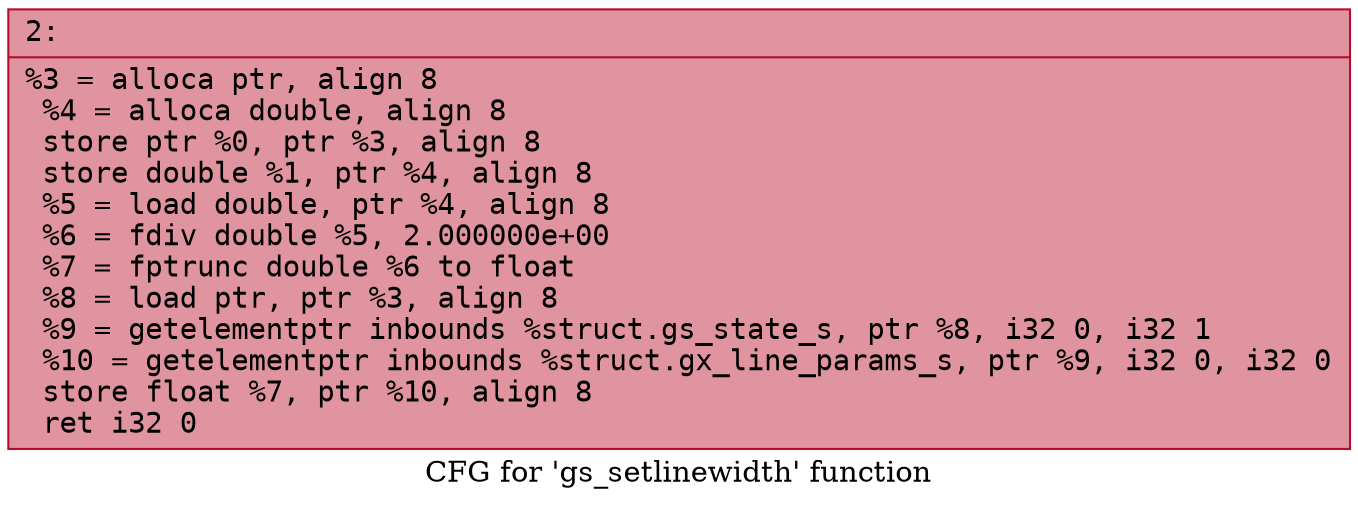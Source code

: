 digraph "CFG for 'gs_setlinewidth' function" {
	label="CFG for 'gs_setlinewidth' function";

	Node0x600003b1a1c0 [shape=record,color="#b70d28ff", style=filled, fillcolor="#b70d2870" fontname="Courier",label="{2:\l|  %3 = alloca ptr, align 8\l  %4 = alloca double, align 8\l  store ptr %0, ptr %3, align 8\l  store double %1, ptr %4, align 8\l  %5 = load double, ptr %4, align 8\l  %6 = fdiv double %5, 2.000000e+00\l  %7 = fptrunc double %6 to float\l  %8 = load ptr, ptr %3, align 8\l  %9 = getelementptr inbounds %struct.gs_state_s, ptr %8, i32 0, i32 1\l  %10 = getelementptr inbounds %struct.gx_line_params_s, ptr %9, i32 0, i32 0\l  store float %7, ptr %10, align 8\l  ret i32 0\l}"];
}
